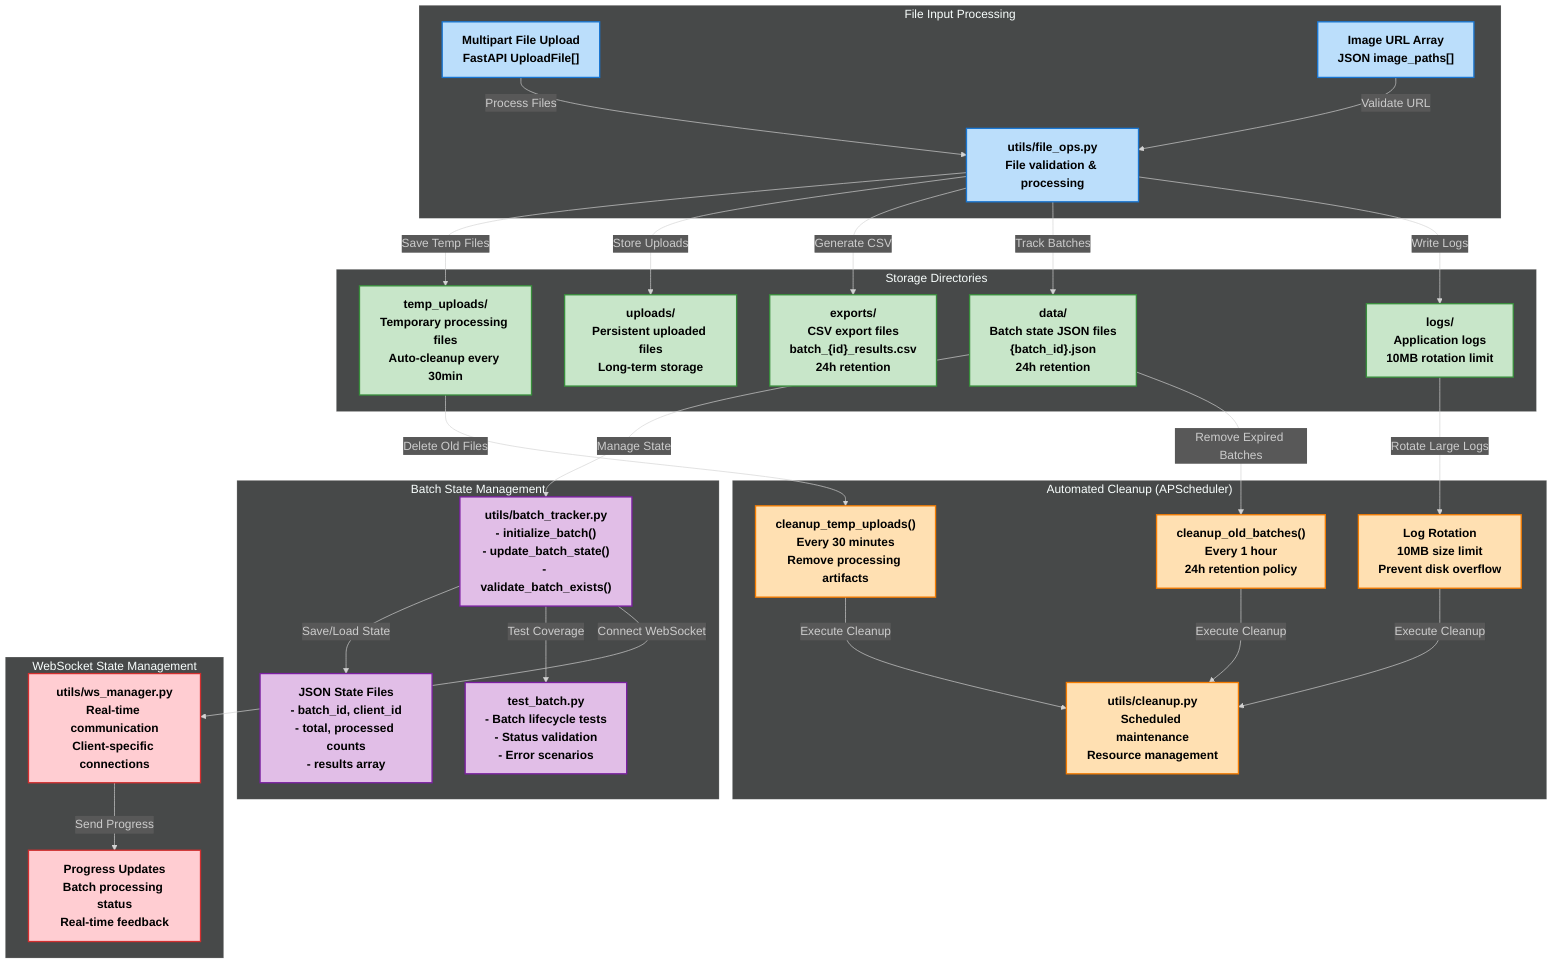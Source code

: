 %%{init: {'theme': 'dark', 'themeVariables': { 'fontFamily': 'arial', 'fontSize': '18px', 'fontWeight': 'bold'}}}%%
graph TD
    subgraph "File Input Processing"
        style A1 fill:#bbdefb,stroke:#1976d2,stroke-width:2px,color:#000000,font-weight:bold
        style A2 fill:#bbdefb,stroke:#1976d2,stroke-width:2px,color:#000000,font-weight:bold
        style A3 fill:#bbdefb,stroke:#1976d2,stroke-width:2px,color:#000000,font-weight:bold
        A1["Multipart File Upload<br/>FastAPI UploadFile[]"] -->|"Process Files"| A3["utils/file_ops.py<br/>File validation & processing"]
        A2["Image URL Array<br/>JSON image_paths[]"] -->|"Validate URL"| A3
    end

    subgraph "Storage Directories"
        style B1 fill:#c8e6c9,stroke:#388e3c,stroke-width:2px,color:#000000,font-weight:bold
        style B2 fill:#c8e6c9,stroke:#388e3c,stroke-width:2px,color:#000000,font-weight:bold
        style B3 fill:#c8e6c9,stroke:#388e3c,stroke-width:2px,color:#000000,font-weight:bold
        style B4 fill:#c8e6c9,stroke:#388e3c,stroke-width:2px,color:#000000,font-weight:bold
        style B5 fill:#c8e6c9,stroke:#388e3c,stroke-width:2px,color:#000000,font-weight:bold
        A3 -->|"Save Temp Files"| B1["temp_uploads/<br/>Temporary processing files<br/>Auto-cleanup every 30min"]
        A3 -->|"Store Uploads"| B2["uploads/<br/>Persistent uploaded files<br/>Long-term storage"]
        A3 -->|"Generate CSV"| B3["exports/<br/>CSV export files<br/>batch_{id}_results.csv<br/>24h retention"]
        A3 -->|"Track Batches"| B4["data/<br/>Batch state JSON files<br/>{batch_id}.json<br/>24h retention"]
        A3 -->|"Write Logs"| B5["logs/<br/>Application logs<br/>10MB rotation limit"]
    end

    subgraph "Batch State Management"
        style C1 fill:#e1bee7,stroke:#7b1fa2,stroke-width:2px,color:#000000,font-weight:bold
        style C2 fill:#e1bee7,stroke:#7b1fa2,stroke-width:2px,color:#000000,font-weight:bold
        style C3 fill:#e1bee7,stroke:#7b1fa2,stroke-width:2px,color:#000000,font-weight:bold
        B4 -->|"Manage State"| C1["utils/batch_tracker.py<br/>- initialize_batch()<br/>- update_batch_state()<br/>- validate_batch_exists()"]
        C1 -->|"Save/Load State"| C2["JSON State Files<br/>- batch_id, client_id<br/>- total, processed counts<br/>- results array"]
        C1 -->|"Test Coverage"| C3["test_batch.py<br/>- Batch lifecycle tests<br/>- Status validation<br/>- Error scenarios"]
    end

    subgraph "Automated Cleanup (APScheduler)"
        style D1 fill:#ffe0b2,stroke:#f57c00,stroke-width:2px,color:#000000,font-weight:bold
        style D2 fill:#ffe0b2,stroke:#f57c00,stroke-width:2px,color:#000000,font-weight:bold
        style D3 fill:#ffe0b2,stroke:#f57c00,stroke-width:2px,color:#000000,font-weight:bold
        style D4 fill:#ffe0b2,stroke:#f57c00,stroke-width:2px,color:#000000,font-weight:bold
        B1 -->|"Delete Old Files"| D1["cleanup_temp_uploads()<br/>Every 30 minutes<br/>Remove processing artifacts"]
        B4 -->|"Remove Expired Batches"| D2["cleanup_old_batches()<br/>Every 1 hour<br/>24h retention policy"]
        B5 -->|"Rotate Large Logs"| D3["Log Rotation<br/>10MB size limit<br/>Prevent disk overflow"]
        D1 -->|"Execute Cleanup"| D4["utils/cleanup.py<br/>Scheduled maintenance<br/>Resource management"]
        D2 -->|"Execute Cleanup"| D4
        D3 -->|"Execute Cleanup"| D4
    end

    subgraph "WebSocket State Management"
        style E1 fill:#ffcdd2,stroke:#d32f2f,stroke-width:2px,color:#000000,font-weight:bold
        style E2 fill:#ffcdd2,stroke:#d32f2f,stroke-width:2px,color:#000000,font-weight:bold
        C1 -->|"Connect WebSocket"| E1["utils/ws_manager.py<br/>Real-time communication<br/>Client-specific connections"]
        E1 -->|"Send Progress"| E2["Progress Updates<br/>Batch processing status<br/>Real-time feedback"]
    end